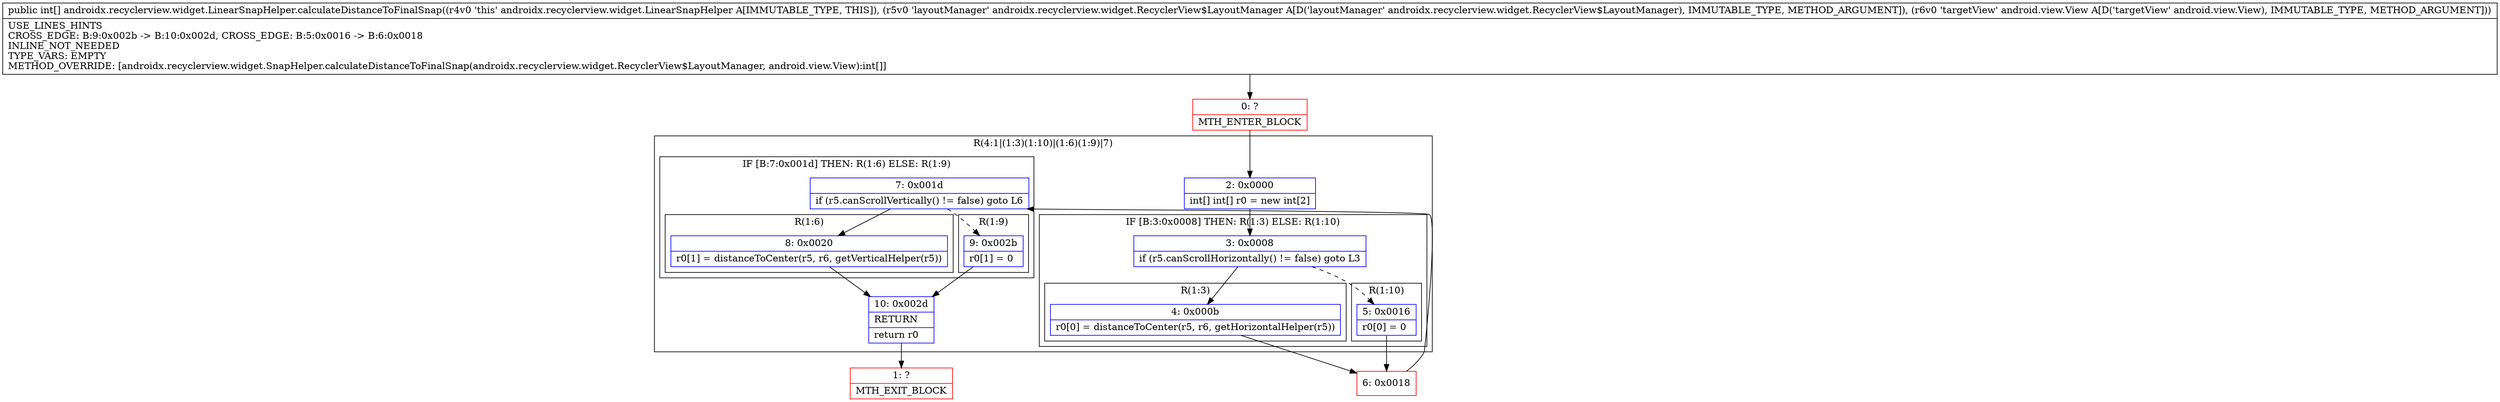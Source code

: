 digraph "CFG forandroidx.recyclerview.widget.LinearSnapHelper.calculateDistanceToFinalSnap(Landroidx\/recyclerview\/widget\/RecyclerView$LayoutManager;Landroid\/view\/View;)[I" {
subgraph cluster_Region_1190036253 {
label = "R(4:1|(1:3)(1:10)|(1:6)(1:9)|7)";
node [shape=record,color=blue];
Node_2 [shape=record,label="{2\:\ 0x0000|int[] int[] r0 = new int[2]\l}"];
subgraph cluster_IfRegion_2145651818 {
label = "IF [B:3:0x0008] THEN: R(1:3) ELSE: R(1:10)";
node [shape=record,color=blue];
Node_3 [shape=record,label="{3\:\ 0x0008|if (r5.canScrollHorizontally() != false) goto L3\l}"];
subgraph cluster_Region_1067129192 {
label = "R(1:3)";
node [shape=record,color=blue];
Node_4 [shape=record,label="{4\:\ 0x000b|r0[0] = distanceToCenter(r5, r6, getHorizontalHelper(r5))\l}"];
}
subgraph cluster_Region_1670834367 {
label = "R(1:10)";
node [shape=record,color=blue];
Node_5 [shape=record,label="{5\:\ 0x0016|r0[0] = 0\l}"];
}
}
subgraph cluster_IfRegion_777752378 {
label = "IF [B:7:0x001d] THEN: R(1:6) ELSE: R(1:9)";
node [shape=record,color=blue];
Node_7 [shape=record,label="{7\:\ 0x001d|if (r5.canScrollVertically() != false) goto L6\l}"];
subgraph cluster_Region_1336098288 {
label = "R(1:6)";
node [shape=record,color=blue];
Node_8 [shape=record,label="{8\:\ 0x0020|r0[1] = distanceToCenter(r5, r6, getVerticalHelper(r5))\l}"];
}
subgraph cluster_Region_2103945586 {
label = "R(1:9)";
node [shape=record,color=blue];
Node_9 [shape=record,label="{9\:\ 0x002b|r0[1] = 0\l}"];
}
}
Node_10 [shape=record,label="{10\:\ 0x002d|RETURN\l|return r0\l}"];
}
Node_0 [shape=record,color=red,label="{0\:\ ?|MTH_ENTER_BLOCK\l}"];
Node_6 [shape=record,color=red,label="{6\:\ 0x0018}"];
Node_1 [shape=record,color=red,label="{1\:\ ?|MTH_EXIT_BLOCK\l}"];
MethodNode[shape=record,label="{public int[] androidx.recyclerview.widget.LinearSnapHelper.calculateDistanceToFinalSnap((r4v0 'this' androidx.recyclerview.widget.LinearSnapHelper A[IMMUTABLE_TYPE, THIS]), (r5v0 'layoutManager' androidx.recyclerview.widget.RecyclerView$LayoutManager A[D('layoutManager' androidx.recyclerview.widget.RecyclerView$LayoutManager), IMMUTABLE_TYPE, METHOD_ARGUMENT]), (r6v0 'targetView' android.view.View A[D('targetView' android.view.View), IMMUTABLE_TYPE, METHOD_ARGUMENT]))  | USE_LINES_HINTS\lCROSS_EDGE: B:9:0x002b \-\> B:10:0x002d, CROSS_EDGE: B:5:0x0016 \-\> B:6:0x0018\lINLINE_NOT_NEEDED\lTYPE_VARS: EMPTY\lMETHOD_OVERRIDE: [androidx.recyclerview.widget.SnapHelper.calculateDistanceToFinalSnap(androidx.recyclerview.widget.RecyclerView$LayoutManager, android.view.View):int[]]\l}"];
MethodNode -> Node_0;Node_2 -> Node_3;
Node_3 -> Node_4;
Node_3 -> Node_5[style=dashed];
Node_4 -> Node_6;
Node_5 -> Node_6;
Node_7 -> Node_8;
Node_7 -> Node_9[style=dashed];
Node_8 -> Node_10;
Node_9 -> Node_10;
Node_10 -> Node_1;
Node_0 -> Node_2;
Node_6 -> Node_7;
}

